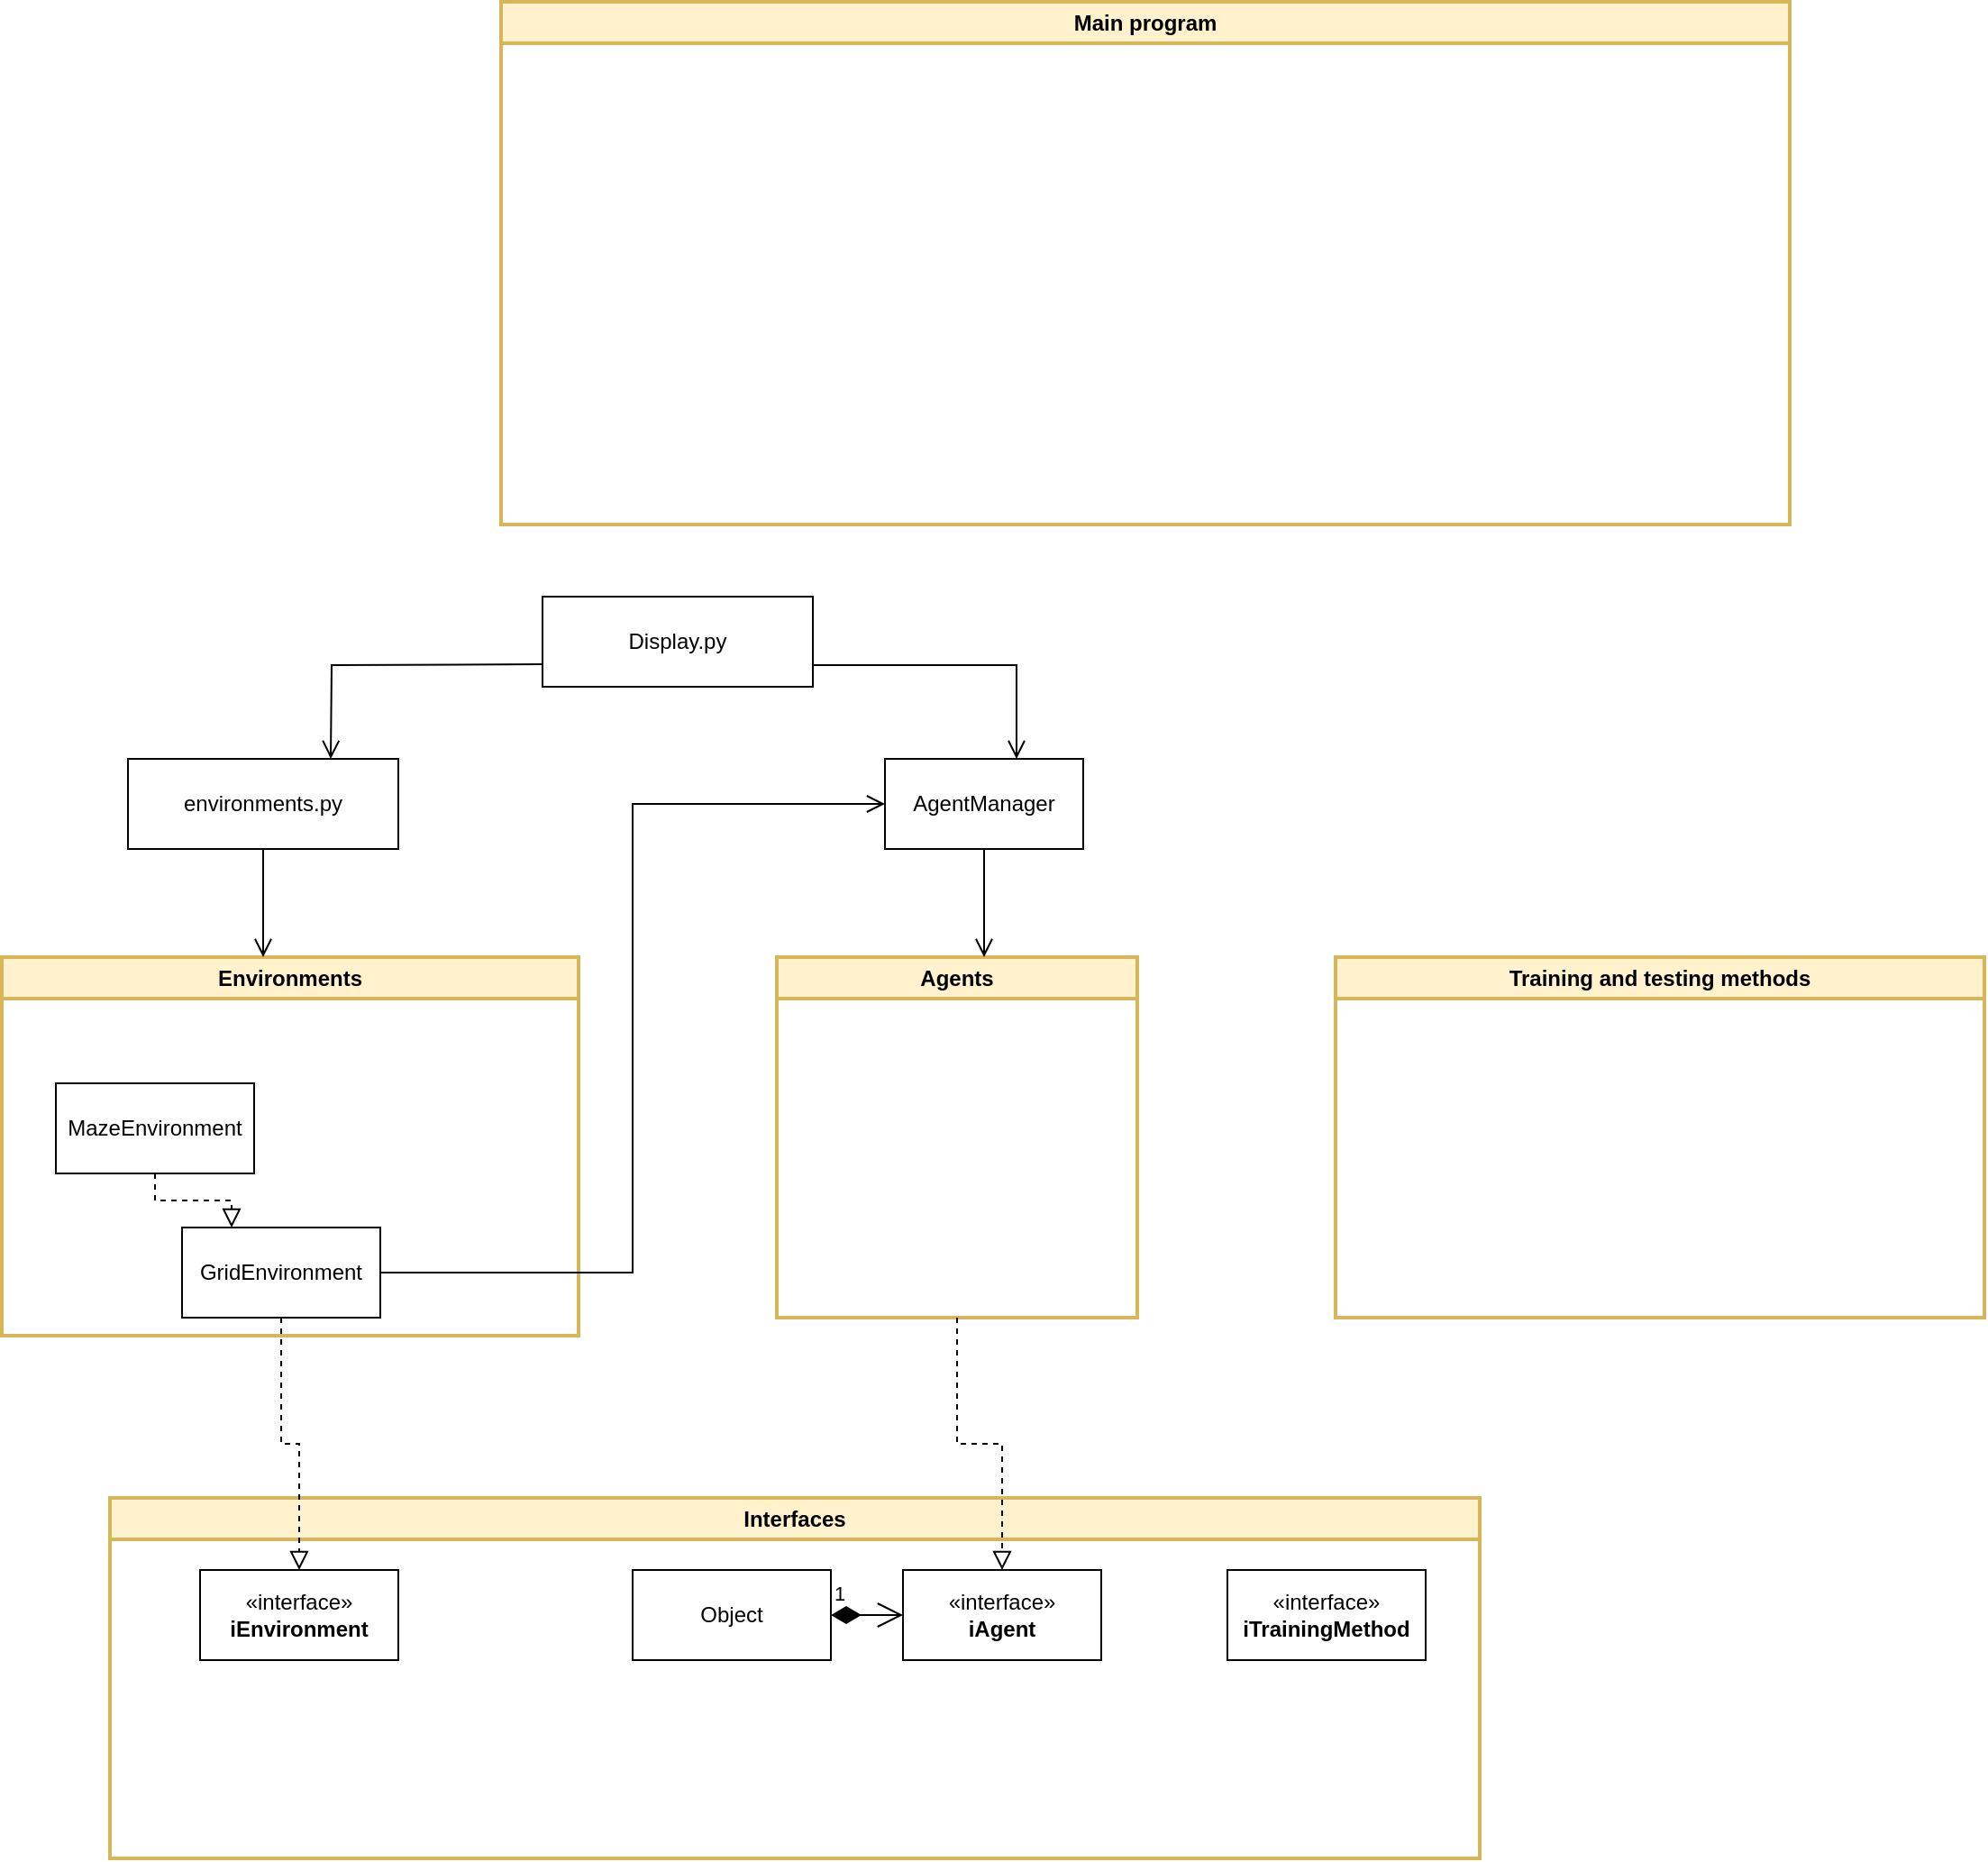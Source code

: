 <mxfile version="23.1.5" type="device">
  <diagram id="C5RBs43oDa-KdzZeNtuy" name="Page-1">
    <mxGraphModel dx="1038" dy="1783" grid="1" gridSize="10" guides="1" tooltips="1" connect="1" arrows="1" fold="1" page="1" pageScale="1" pageWidth="827" pageHeight="1169" math="0" shadow="0">
      <root>
        <mxCell id="WIyWlLk6GJQsqaUBKTNV-0" />
        <mxCell id="WIyWlLk6GJQsqaUBKTNV-1" parent="WIyWlLk6GJQsqaUBKTNV-0" />
        <mxCell id="FsBerznZIu6OIqvYbo5E-1" value="Agents" style="swimlane;whiteSpace=wrap;html=1;strokeWidth=2;fillColor=#fff2cc;strokeColor=#d6b656;" parent="WIyWlLk6GJQsqaUBKTNV-1" vertex="1">
          <mxGeometry x="500" y="300" width="200" height="200" as="geometry" />
        </mxCell>
        <mxCell id="FsBerznZIu6OIqvYbo5E-2" value="Environments" style="swimlane;whiteSpace=wrap;html=1;fillColor=#fff2cc;strokeColor=#d6b656;strokeWidth=2;" parent="WIyWlLk6GJQsqaUBKTNV-1" vertex="1">
          <mxGeometry x="70" y="300" width="320" height="210" as="geometry" />
        </mxCell>
        <mxCell id="G3Sz71prsRPAuzEE25Oy-8" value="GridEnvironment" style="html=1;whiteSpace=wrap;" parent="FsBerznZIu6OIqvYbo5E-2" vertex="1">
          <mxGeometry x="100" y="150" width="110" height="50" as="geometry" />
        </mxCell>
        <mxCell id="G3Sz71prsRPAuzEE25Oy-11" value="MazeEnvironment" style="html=1;whiteSpace=wrap;" parent="FsBerznZIu6OIqvYbo5E-2" vertex="1">
          <mxGeometry x="30" y="70" width="110" height="50" as="geometry" />
        </mxCell>
        <mxCell id="G3Sz71prsRPAuzEE25Oy-12" value="" style="endArrow=block;startArrow=none;endFill=0;startFill=0;endSize=8;html=1;verticalAlign=bottom;dashed=1;labelBackgroundColor=none;rounded=0;exitX=0.5;exitY=1;exitDx=0;exitDy=0;entryX=0.25;entryY=0;entryDx=0;entryDy=0;edgeStyle=orthogonalEdgeStyle;" parent="FsBerznZIu6OIqvYbo5E-2" source="G3Sz71prsRPAuzEE25Oy-11" target="G3Sz71prsRPAuzEE25Oy-8" edge="1">
          <mxGeometry width="160" relative="1" as="geometry">
            <mxPoint x="165" y="210" as="sourcePoint" />
            <mxPoint x="160" y="310" as="targetPoint" />
          </mxGeometry>
        </mxCell>
        <mxCell id="G3Sz71prsRPAuzEE25Oy-0" value="Interfaces" style="swimlane;whiteSpace=wrap;html=1;fillColor=#fff2cc;strokeColor=#d6b656;strokeWidth=2;" parent="WIyWlLk6GJQsqaUBKTNV-1" vertex="1">
          <mxGeometry x="130" y="600" width="760" height="200" as="geometry" />
        </mxCell>
        <mxCell id="G3Sz71prsRPAuzEE25Oy-3" value="«interface»&lt;br&gt;&lt;b&gt;iAgent&lt;/b&gt;" style="html=1;whiteSpace=wrap;" parent="G3Sz71prsRPAuzEE25Oy-0" vertex="1">
          <mxGeometry x="440" y="40" width="110" height="50" as="geometry" />
        </mxCell>
        <mxCell id="G3Sz71prsRPAuzEE25Oy-4" value="Object" style="html=1;whiteSpace=wrap;" parent="G3Sz71prsRPAuzEE25Oy-0" vertex="1">
          <mxGeometry x="290" y="40" width="110" height="50" as="geometry" />
        </mxCell>
        <mxCell id="G3Sz71prsRPAuzEE25Oy-7" value="«interface»&lt;br&gt;&lt;b&gt;iEnvironment&lt;br&gt;&lt;/b&gt;" style="html=1;whiteSpace=wrap;" parent="G3Sz71prsRPAuzEE25Oy-0" vertex="1">
          <mxGeometry x="50" y="40" width="110" height="50" as="geometry" />
        </mxCell>
        <mxCell id="G3Sz71prsRPAuzEE25Oy-13" value="1" style="endArrow=open;html=1;endSize=12;startArrow=diamondThin;startSize=14;startFill=1;edgeStyle=orthogonalEdgeStyle;align=left;verticalAlign=bottom;rounded=0;exitX=1;exitY=0.5;exitDx=0;exitDy=0;entryX=0;entryY=0.5;entryDx=0;entryDy=0;" parent="G3Sz71prsRPAuzEE25Oy-0" source="G3Sz71prsRPAuzEE25Oy-4" target="G3Sz71prsRPAuzEE25Oy-3" edge="1">
          <mxGeometry x="-1" y="3" relative="1" as="geometry">
            <mxPoint x="210" y="-100" as="sourcePoint" />
            <mxPoint x="370" y="-100" as="targetPoint" />
          </mxGeometry>
        </mxCell>
        <mxCell id="G3Sz71prsRPAuzEE25Oy-62" value="«interface»&lt;br&gt;&lt;b&gt;iTrainingMethod&lt;br&gt;&lt;/b&gt;" style="html=1;whiteSpace=wrap;" parent="G3Sz71prsRPAuzEE25Oy-0" vertex="1">
          <mxGeometry x="620" y="40" width="110" height="50" as="geometry" />
        </mxCell>
        <mxCell id="G3Sz71prsRPAuzEE25Oy-5" value="" style="endArrow=block;startArrow=none;endFill=0;startFill=0;endSize=8;html=1;verticalAlign=bottom;dashed=1;labelBackgroundColor=none;rounded=0;exitX=0.5;exitY=1;exitDx=0;exitDy=0;entryX=0.5;entryY=0;entryDx=0;entryDy=0;edgeStyle=orthogonalEdgeStyle;" parent="WIyWlLk6GJQsqaUBKTNV-1" source="G3Sz71prsRPAuzEE25Oy-8" target="G3Sz71prsRPAuzEE25Oy-7" edge="1">
          <mxGeometry width="160" relative="1" as="geometry">
            <mxPoint x="330" y="660" as="sourcePoint" />
            <mxPoint x="220" y="600" as="targetPoint" />
          </mxGeometry>
        </mxCell>
        <mxCell id="G3Sz71prsRPAuzEE25Oy-16" value="AgentManager" style="html=1;whiteSpace=wrap;" parent="WIyWlLk6GJQsqaUBKTNV-1" vertex="1">
          <mxGeometry x="560" y="190" width="110" height="50" as="geometry" />
        </mxCell>
        <mxCell id="G3Sz71prsRPAuzEE25Oy-58" value="" style="endArrow=open;startArrow=none;endFill=0;startFill=0;endSize=8;html=1;verticalAlign=bottom;labelBackgroundColor=none;strokeWidth=1;rounded=0;exitX=0.5;exitY=1;exitDx=0;exitDy=0;" parent="WIyWlLk6GJQsqaUBKTNV-1" source="G3Sz71prsRPAuzEE25Oy-16" edge="1">
          <mxGeometry width="160" relative="1" as="geometry">
            <mxPoint x="330" y="370" as="sourcePoint" />
            <mxPoint x="615" y="300" as="targetPoint" />
          </mxGeometry>
        </mxCell>
        <mxCell id="G3Sz71prsRPAuzEE25Oy-59" value="" style="endArrow=open;startArrow=none;endFill=0;startFill=0;endSize=8;html=1;verticalAlign=bottom;labelBackgroundColor=none;strokeWidth=1;rounded=0;exitX=0.5;exitY=1;exitDx=0;exitDy=0;" parent="WIyWlLk6GJQsqaUBKTNV-1" source="G3Sz71prsRPAuzEE25Oy-60" edge="1">
          <mxGeometry width="160" relative="1" as="geometry">
            <mxPoint x="-70" y="370" as="sourcePoint" />
            <mxPoint x="215" y="300" as="targetPoint" />
          </mxGeometry>
        </mxCell>
        <mxCell id="G3Sz71prsRPAuzEE25Oy-60" value="environments.py" style="html=1;whiteSpace=wrap;" parent="WIyWlLk6GJQsqaUBKTNV-1" vertex="1">
          <mxGeometry x="140" y="190" width="150" height="50" as="geometry" />
        </mxCell>
        <mxCell id="G3Sz71prsRPAuzEE25Oy-61" value="Display.py" style="html=1;whiteSpace=wrap;" parent="WIyWlLk6GJQsqaUBKTNV-1" vertex="1">
          <mxGeometry x="370" y="100" width="150" height="50" as="geometry" />
        </mxCell>
        <mxCell id="G3Sz71prsRPAuzEE25Oy-63" value="" style="endArrow=open;startArrow=none;endFill=0;startFill=0;endSize=8;html=1;verticalAlign=bottom;labelBackgroundColor=none;strokeWidth=1;rounded=0;exitX=0;exitY=0.75;exitDx=0;exitDy=0;entryX=0.75;entryY=0;entryDx=0;entryDy=0;" parent="WIyWlLk6GJQsqaUBKTNV-1" source="G3Sz71prsRPAuzEE25Oy-61" target="G3Sz71prsRPAuzEE25Oy-60" edge="1">
          <mxGeometry width="160" relative="1" as="geometry">
            <mxPoint x="225" y="250" as="sourcePoint" />
            <mxPoint x="225" y="310" as="targetPoint" />
            <Array as="points">
              <mxPoint x="253" y="138" />
            </Array>
          </mxGeometry>
        </mxCell>
        <mxCell id="G3Sz71prsRPAuzEE25Oy-64" value="" style="endArrow=open;startArrow=none;endFill=0;startFill=0;endSize=8;html=1;verticalAlign=bottom;labelBackgroundColor=none;strokeWidth=1;rounded=0;entryX=0.75;entryY=0;entryDx=0;entryDy=0;" parent="WIyWlLk6GJQsqaUBKTNV-1" edge="1">
          <mxGeometry width="160" relative="1" as="geometry">
            <mxPoint x="520" y="138" as="sourcePoint" />
            <mxPoint x="633" y="190" as="targetPoint" />
            <Array as="points">
              <mxPoint x="633" y="138" />
            </Array>
          </mxGeometry>
        </mxCell>
        <mxCell id="G3Sz71prsRPAuzEE25Oy-6" value="" style="endArrow=block;startArrow=none;endFill=0;startFill=0;endSize=8;html=1;verticalAlign=bottom;dashed=1;labelBackgroundColor=none;rounded=0;entryX=0.5;entryY=0;entryDx=0;entryDy=0;exitX=0.5;exitY=1;exitDx=0;exitDy=0;edgeStyle=elbowEdgeStyle;elbow=vertical;" parent="WIyWlLk6GJQsqaUBKTNV-1" source="FsBerznZIu6OIqvYbo5E-1" target="G3Sz71prsRPAuzEE25Oy-3" edge="1">
          <mxGeometry width="160" relative="1" as="geometry">
            <mxPoint x="625" y="540" as="sourcePoint" />
            <mxPoint x="580" y="675" as="targetPoint" />
          </mxGeometry>
        </mxCell>
        <mxCell id="G3Sz71prsRPAuzEE25Oy-65" value="Main program" style="swimlane;whiteSpace=wrap;html=1;strokeWidth=2;fillColor=#fff2cc;strokeColor=#d6b656;startSize=23;" parent="WIyWlLk6GJQsqaUBKTNV-1" vertex="1">
          <mxGeometry x="347" y="-230" width="715" height="290" as="geometry" />
        </mxCell>
        <mxCell id="G3Sz71prsRPAuzEE25Oy-66" value="Training and testing methods" style="swimlane;whiteSpace=wrap;html=1;strokeWidth=2;fillColor=#fff2cc;strokeColor=#d6b656;" parent="WIyWlLk6GJQsqaUBKTNV-1" vertex="1">
          <mxGeometry x="810" y="300" width="360" height="200" as="geometry" />
        </mxCell>
        <mxCell id="bxGW_dRHHZQgDkUgdYgW-0" value="" style="endArrow=open;startArrow=none;endFill=0;startFill=0;endSize=8;html=1;verticalAlign=bottom;labelBackgroundColor=none;strokeWidth=1;rounded=0;exitX=1;exitY=0.5;exitDx=0;exitDy=0;entryX=0;entryY=0.5;entryDx=0;entryDy=0;edgeStyle=elbowEdgeStyle;" edge="1" parent="WIyWlLk6GJQsqaUBKTNV-1" source="G3Sz71prsRPAuzEE25Oy-8" target="G3Sz71prsRPAuzEE25Oy-16">
          <mxGeometry width="160" relative="1" as="geometry">
            <mxPoint x="625" y="250" as="sourcePoint" />
            <mxPoint x="500" y="390" as="targetPoint" />
          </mxGeometry>
        </mxCell>
      </root>
    </mxGraphModel>
  </diagram>
</mxfile>

